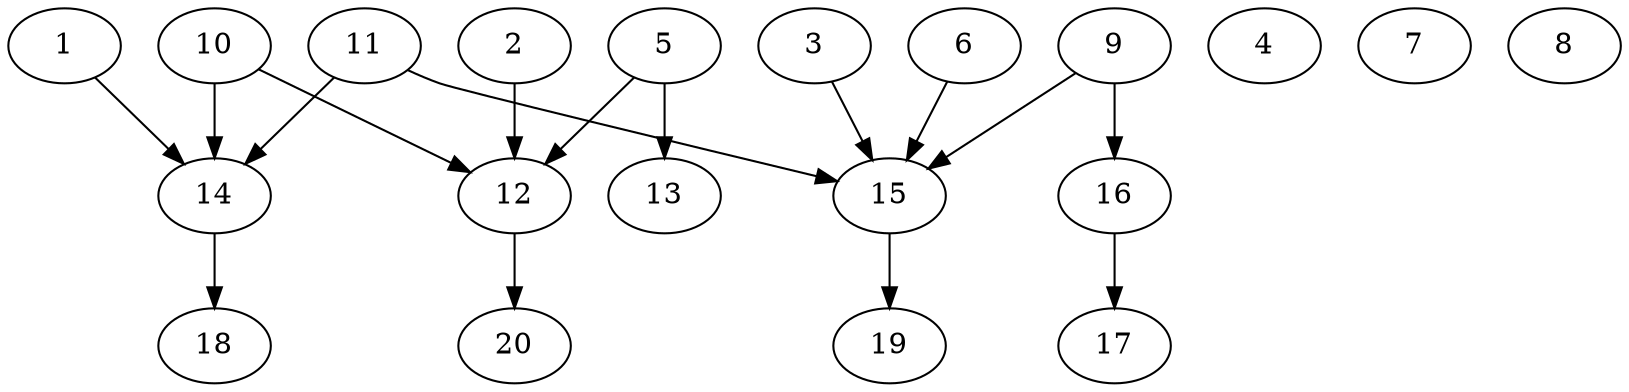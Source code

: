// DAG automatically generated by daggen at Sat Jul 27 15:39:05 2019
// ./daggen --dot -n 20 --ccr 0.4 --fat 0.8 --regular 0.5 --density 0.4 --mindata 5242880 --maxdata 52428800 
digraph G {
  1 [size="52177920", alpha="0.11", expect_size="20871168"] 
  1 -> 14 [size ="20871168"]
  2 [size="56317440", alpha="0.15", expect_size="22526976"] 
  2 -> 12 [size ="22526976"]
  3 [size="53839360", alpha="0.06", expect_size="21535744"] 
  3 -> 15 [size ="21535744"]
  4 [size="40568320", alpha="0.18", expect_size="16227328"] 
  5 [size="53160960", alpha="0.06", expect_size="21264384"] 
  5 -> 12 [size ="21264384"]
  5 -> 13 [size ="21264384"]
  6 [size="73180160", alpha="0.04", expect_size="29272064"] 
  6 -> 15 [size ="29272064"]
  7 [size="45299200", alpha="0.02", expect_size="18119680"] 
  8 [size="69427200", alpha="0.19", expect_size="27770880"] 
  9 [size="86400000", alpha="0.05", expect_size="34560000"] 
  9 -> 15 [size ="34560000"]
  9 -> 16 [size ="34560000"]
  10 [size="71144960", alpha="0.07", expect_size="28457984"] 
  10 -> 12 [size ="28457984"]
  10 -> 14 [size ="28457984"]
  11 [size="100771840", alpha="0.14", expect_size="40308736"] 
  11 -> 14 [size ="40308736"]
  11 -> 15 [size ="40308736"]
  12 [size="46133760", alpha="0.13", expect_size="18453504"] 
  12 -> 20 [size ="18453504"]
  13 [size="17520640", alpha="0.05", expect_size="7008256"] 
  14 [size="52641280", alpha="0.02", expect_size="21056512"] 
  14 -> 18 [size ="21056512"]
  15 [size="42406400", alpha="0.18", expect_size="16962560"] 
  15 -> 19 [size ="16962560"]
  16 [size="79618560", alpha="0.02", expect_size="31847424"] 
  16 -> 17 [size ="31847424"]
  17 [size="105203200", alpha="0.13", expect_size="42081280"] 
  18 [size="118266880", alpha="0.12", expect_size="47306752"] 
  19 [size="110310400", alpha="0.17", expect_size="44124160"] 
  20 [size="21624320", alpha="0.14", expect_size="8649728"] 
}

